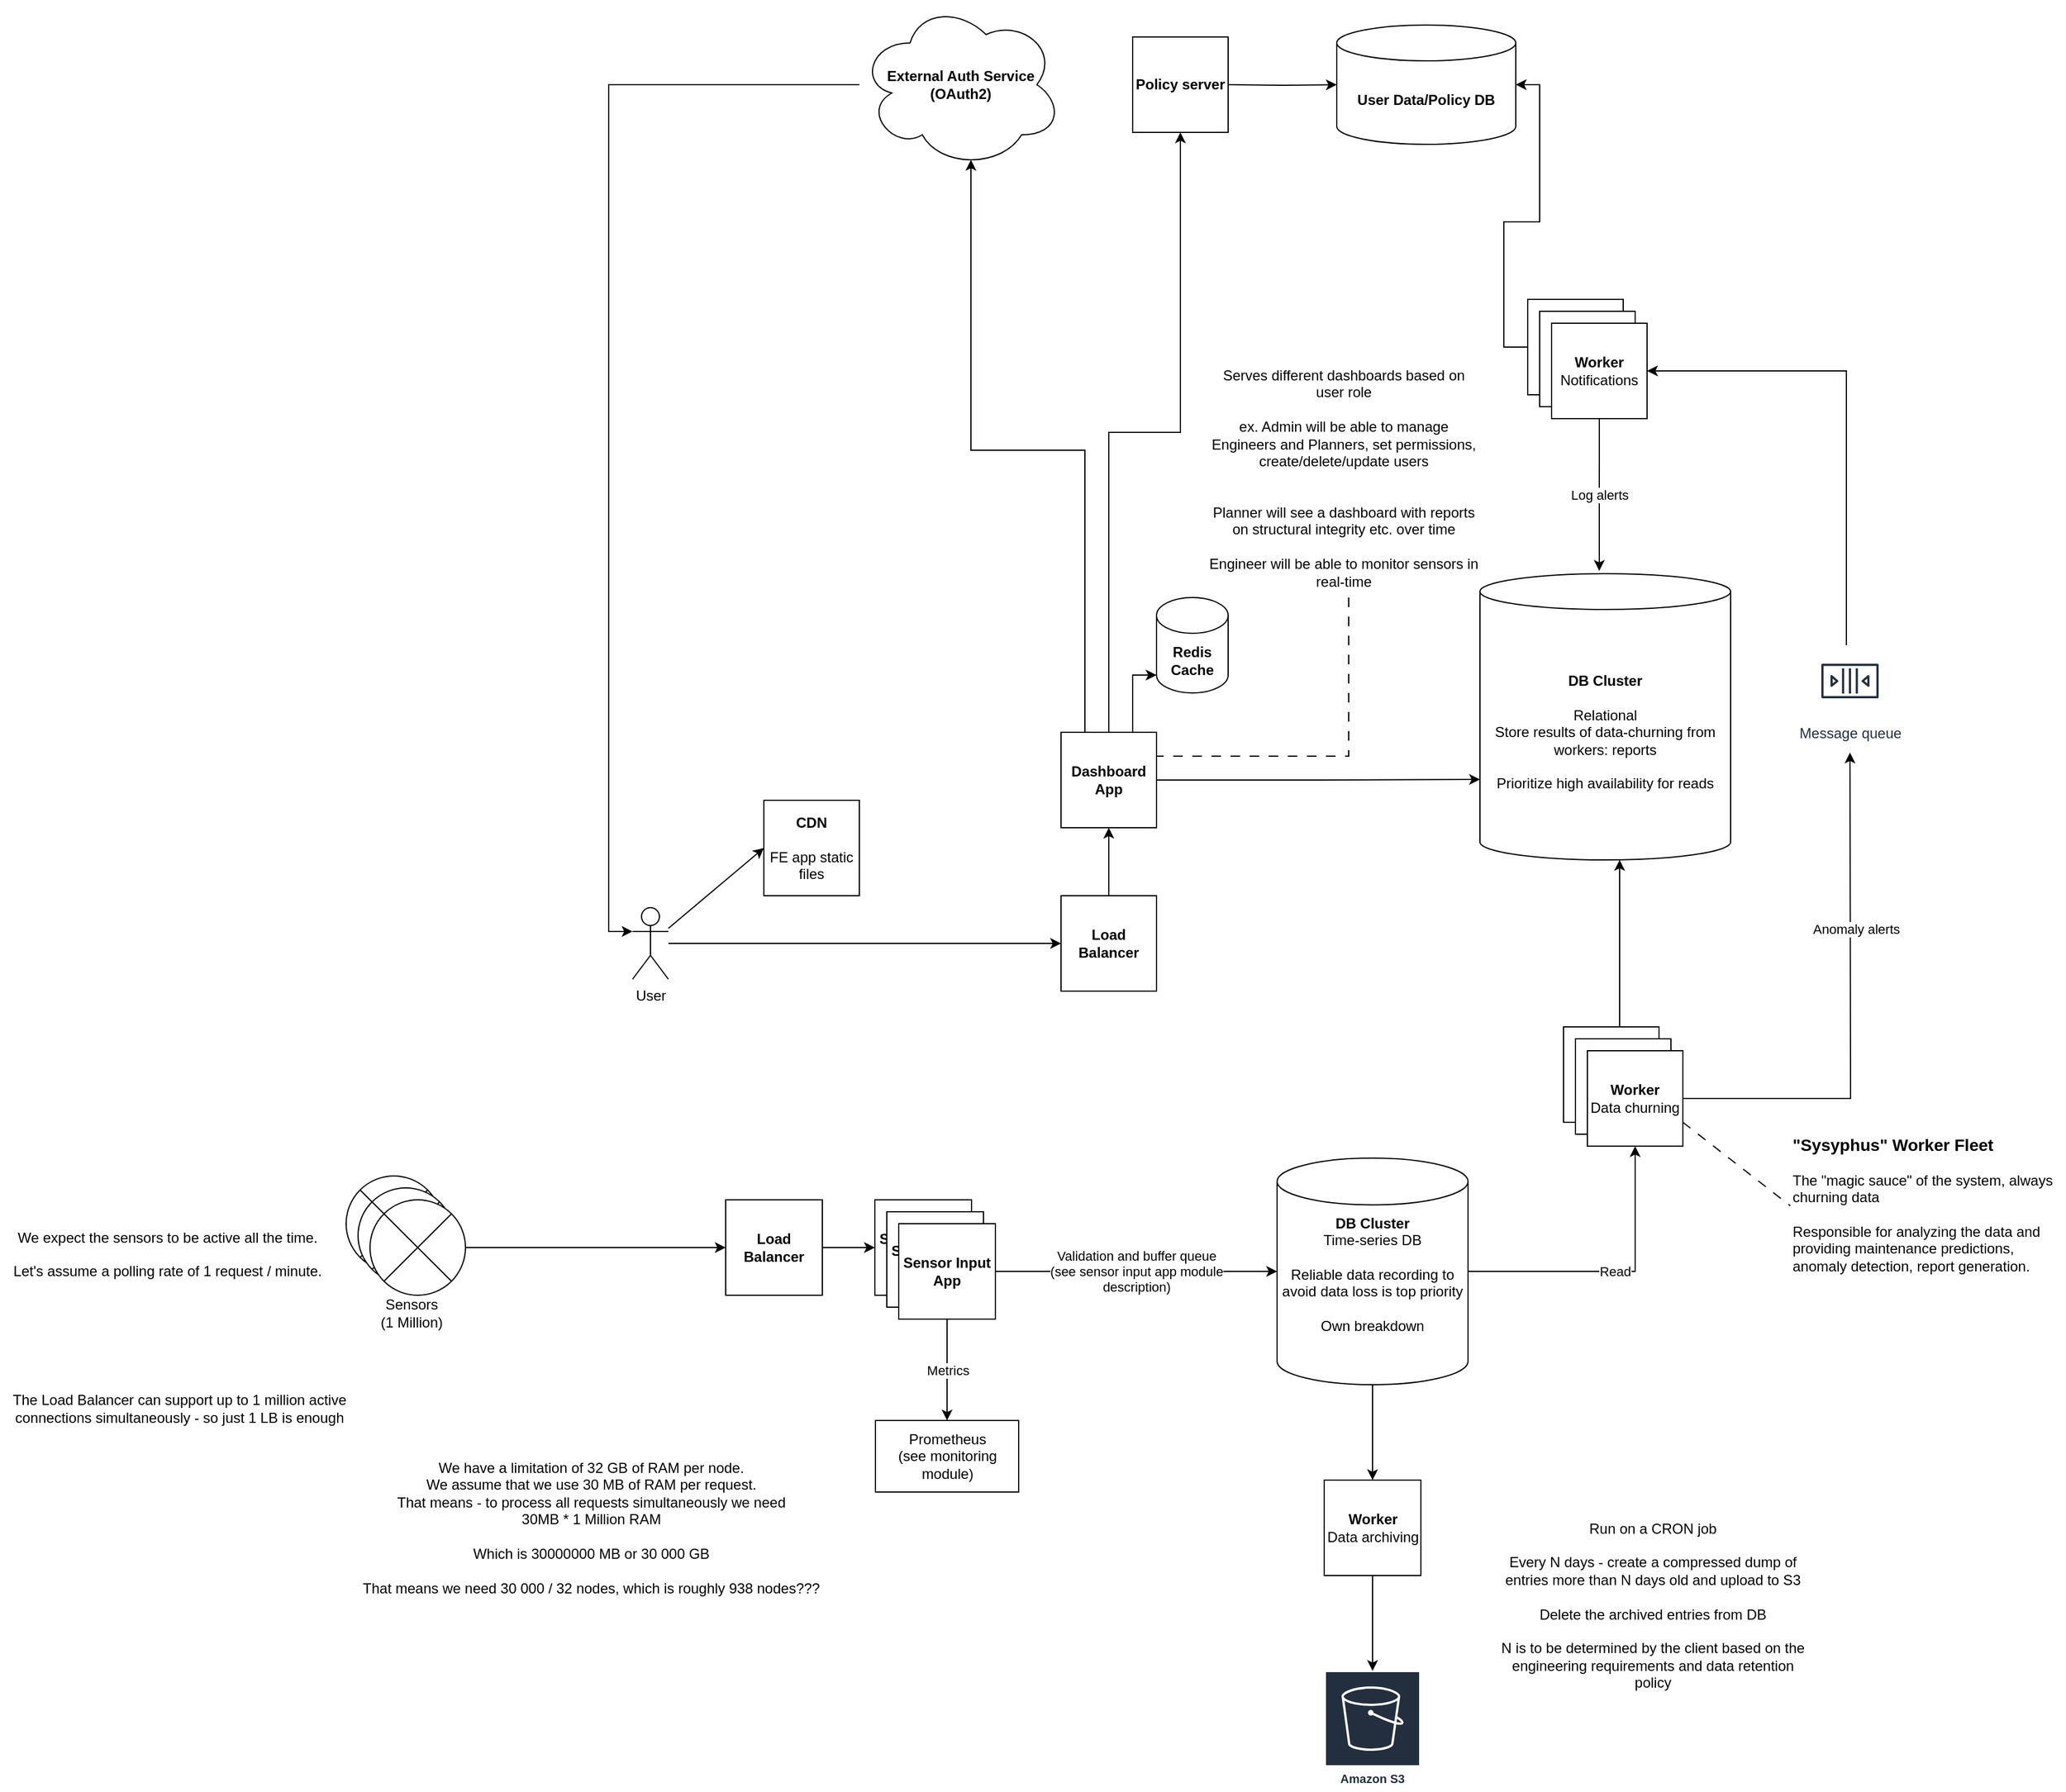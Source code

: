 <mxfile version="26.0.8">
  <diagram name="Page-1" id="T7-2kkc5fTMEt4OdFops">
    <mxGraphModel dx="2042" dy="1595" grid="1" gridSize="10" guides="1" tooltips="1" connect="1" arrows="1" fold="1" page="0" pageScale="1" pageWidth="850" pageHeight="1100" math="0" shadow="0">
      <root>
        <mxCell id="0" />
        <mxCell id="1" parent="0" />
        <mxCell id="Ek_r109Na2GJmbcFJiNA-5" value="" style="shape=sumEllipse;perimeter=ellipsePerimeter;whiteSpace=wrap;html=1;backgroundOutline=1;" parent="1" vertex="1">
          <mxGeometry x="-210" y="545" width="80" height="80" as="geometry" />
        </mxCell>
        <mxCell id="Ek_r109Na2GJmbcFJiNA-7" value="&lt;div&gt;&lt;b&gt;CDN&lt;/b&gt;&lt;/div&gt;&lt;div&gt;&lt;br&gt;&lt;/div&gt;&lt;div&gt;FE app static files&lt;br&gt;&lt;/div&gt;" style="whiteSpace=wrap;html=1;aspect=fixed;" parent="1" vertex="1">
          <mxGeometry x="140" y="230" width="80" height="80" as="geometry" />
        </mxCell>
        <mxCell id="yACf0CrbT-HV-bRWLfDn-12" style="edgeStyle=orthogonalEdgeStyle;rounded=0;orthogonalLoop=1;jettySize=auto;html=1;entryX=0.5;entryY=1;entryDx=0;entryDy=0;" edge="1" parent="1" source="Ek_r109Na2GJmbcFJiNA-8" target="yACf0CrbT-HV-bRWLfDn-11">
          <mxGeometry relative="1" as="geometry" />
        </mxCell>
        <mxCell id="Ek_r109Na2GJmbcFJiNA-8" value="&lt;div&gt;&lt;b&gt;Dashboard&lt;/b&gt;&lt;/div&gt;&lt;div&gt;&lt;b&gt;App&lt;br&gt;&lt;/b&gt;&lt;/div&gt;" style="whiteSpace=wrap;html=1;aspect=fixed;" parent="1" vertex="1">
          <mxGeometry x="389" y="173" width="80" height="80" as="geometry" />
        </mxCell>
        <mxCell id="Ek_r109Na2GJmbcFJiNA-9" value="&lt;div&gt;&lt;b&gt;Sensor Input &lt;br&gt;&lt;/b&gt;&lt;/div&gt;&lt;div&gt;&lt;b&gt;App&lt;br&gt;&lt;/b&gt;&lt;/div&gt;" style="whiteSpace=wrap;html=1;aspect=fixed;" parent="1" vertex="1">
          <mxGeometry x="233" y="565" width="81" height="80" as="geometry" />
        </mxCell>
        <mxCell id="Ek_r109Na2GJmbcFJiNA-18" style="edgeStyle=orthogonalEdgeStyle;rounded=0;orthogonalLoop=1;jettySize=auto;html=1;entryX=0;entryY=0.5;entryDx=0;entryDy=0;" parent="1" source="Ek_r109Na2GJmbcFJiNA-14" target="Ek_r109Na2GJmbcFJiNA-9" edge="1">
          <mxGeometry relative="1" as="geometry" />
        </mxCell>
        <mxCell id="Ek_r109Na2GJmbcFJiNA-14" value="&lt;div&gt;&lt;b&gt;Load Balancer&lt;/b&gt;&lt;/div&gt;" style="whiteSpace=wrap;html=1;aspect=fixed;" parent="1" vertex="1">
          <mxGeometry x="108" y="565" width="81" height="80" as="geometry" />
        </mxCell>
        <mxCell id="Ek_r109Na2GJmbcFJiNA-16" value="&lt;div&gt;&lt;b&gt;Sensor Input &lt;br&gt;&lt;/b&gt;&lt;/div&gt;&lt;div&gt;&lt;b&gt;App&lt;br&gt;&lt;/b&gt;&lt;/div&gt;" style="whiteSpace=wrap;html=1;aspect=fixed;" parent="1" vertex="1">
          <mxGeometry x="243" y="575" width="81" height="80" as="geometry" />
        </mxCell>
        <mxCell id="QX9uLB6ceYBl45-aGuLl-3" value="Metrics" style="edgeStyle=orthogonalEdgeStyle;rounded=0;orthogonalLoop=1;jettySize=auto;html=1;entryX=0.5;entryY=0;entryDx=0;entryDy=0;" parent="1" source="Ek_r109Na2GJmbcFJiNA-17" target="QX9uLB6ceYBl45-aGuLl-2" edge="1">
          <mxGeometry relative="1" as="geometry" />
        </mxCell>
        <mxCell id="Ek_r109Na2GJmbcFJiNA-17" value="&lt;div&gt;&lt;b&gt;Sensor Input &lt;br&gt;&lt;/b&gt;&lt;/div&gt;&lt;div&gt;&lt;b&gt;App&lt;br&gt;&lt;/b&gt;&lt;/div&gt;" style="whiteSpace=wrap;html=1;aspect=fixed;" parent="1" vertex="1">
          <mxGeometry x="253" y="585" width="81" height="80" as="geometry" />
        </mxCell>
        <mxCell id="Ek_r109Na2GJmbcFJiNA-19" value="&lt;div&gt;Sensors&lt;/div&gt;&lt;div&gt;(1 Million)&lt;br&gt;&lt;/div&gt;" style="text;html=1;align=center;verticalAlign=middle;whiteSpace=wrap;rounded=0;" parent="1" vertex="1">
          <mxGeometry x="-185" y="645" width="60" height="30" as="geometry" />
        </mxCell>
        <mxCell id="Ek_r109Na2GJmbcFJiNA-20" value="" style="shape=sumEllipse;perimeter=ellipsePerimeter;whiteSpace=wrap;html=1;backgroundOutline=1;" parent="1" vertex="1">
          <mxGeometry x="-200" y="555" width="80" height="80" as="geometry" />
        </mxCell>
        <mxCell id="Ek_r109Na2GJmbcFJiNA-22" value="" style="edgeStyle=orthogonalEdgeStyle;rounded=0;orthogonalLoop=1;jettySize=auto;html=1;" parent="1" source="Ek_r109Na2GJmbcFJiNA-21" target="Ek_r109Na2GJmbcFJiNA-14" edge="1">
          <mxGeometry relative="1" as="geometry" />
        </mxCell>
        <mxCell id="Ek_r109Na2GJmbcFJiNA-21" value="" style="shape=sumEllipse;perimeter=ellipsePerimeter;whiteSpace=wrap;html=1;backgroundOutline=1;" parent="1" vertex="1">
          <mxGeometry x="-190" y="565" width="80" height="80" as="geometry" />
        </mxCell>
        <mxCell id="Ek_r109Na2GJmbcFJiNA-35" value="Read" style="edgeStyle=orthogonalEdgeStyle;rounded=0;orthogonalLoop=1;jettySize=auto;html=1;exitX=1;exitY=0.5;exitDx=0;exitDy=0;exitPerimeter=0;entryX=0.5;entryY=1;entryDx=0;entryDy=0;" parent="1" source="Ek_r109Na2GJmbcFJiNA-27" target="Ek_r109Na2GJmbcFJiNA-34" edge="1">
          <mxGeometry relative="1" as="geometry" />
        </mxCell>
        <mxCell id="Ek_r109Na2GJmbcFJiNA-83" style="edgeStyle=orthogonalEdgeStyle;rounded=0;orthogonalLoop=1;jettySize=auto;html=1;exitX=0.5;exitY=1;exitDx=0;exitDy=0;exitPerimeter=0;entryX=0.5;entryY=0;entryDx=0;entryDy=0;" parent="1" source="Ek_r109Na2GJmbcFJiNA-27" target="Ek_r109Na2GJmbcFJiNA-81" edge="1">
          <mxGeometry relative="1" as="geometry" />
        </mxCell>
        <mxCell id="Ek_r109Na2GJmbcFJiNA-27" value="&lt;div&gt;&lt;b&gt;DB Cluster&lt;/b&gt;&lt;/div&gt;&lt;div&gt;Time-series DB&lt;/div&gt;&lt;div&gt;&lt;br&gt;&lt;/div&gt;&lt;div&gt;Reliable data recording to avoid data loss is top priority&lt;br&gt;&lt;/div&gt;&lt;div&gt;&lt;br&gt;&lt;/div&gt;&lt;div&gt;Own breakdown&lt;br&gt;&lt;/div&gt;&lt;div&gt;&lt;br&gt;&lt;/div&gt;&lt;div&gt;&lt;br&gt;&lt;/div&gt;" style="shape=cylinder3;whiteSpace=wrap;html=1;boundedLbl=1;backgroundOutline=1;size=19.6;" parent="1" vertex="1">
          <mxGeometry x="570" y="530" width="160" height="190" as="geometry" />
        </mxCell>
        <mxCell id="Ek_r109Na2GJmbcFJiNA-31" value="&lt;div&gt;Validation and buffer queue&lt;/div&gt;&lt;div&gt;(see sensor input app module&lt;/div&gt;&lt;div&gt;description)&lt;br&gt;&lt;/div&gt;" style="edgeStyle=orthogonalEdgeStyle;rounded=0;orthogonalLoop=1;jettySize=auto;html=1;exitX=1;exitY=0.5;exitDx=0;exitDy=0;entryX=0;entryY=0.5;entryDx=0;entryDy=0;entryPerimeter=0;" parent="1" source="Ek_r109Na2GJmbcFJiNA-17" target="Ek_r109Na2GJmbcFJiNA-27" edge="1">
          <mxGeometry relative="1" as="geometry" />
        </mxCell>
        <mxCell id="Ek_r109Na2GJmbcFJiNA-32" value="" style="whiteSpace=wrap;html=1;aspect=fixed;" parent="1" vertex="1">
          <mxGeometry x="810" y="420" width="80" height="80" as="geometry" />
        </mxCell>
        <mxCell id="Ek_r109Na2GJmbcFJiNA-33" value="" style="whiteSpace=wrap;html=1;aspect=fixed;" parent="1" vertex="1">
          <mxGeometry x="820" y="430" width="80" height="80" as="geometry" />
        </mxCell>
        <mxCell id="Ek_r109Na2GJmbcFJiNA-54" style="rounded=0;orthogonalLoop=1;jettySize=auto;html=1;exitX=1;exitY=0.75;exitDx=0;exitDy=0;entryX=0;entryY=0.5;entryDx=0;entryDy=0;endArrow=none;startFill=0;dashed=1;dashPattern=8 8;" parent="1" source="Ek_r109Na2GJmbcFJiNA-34" target="Ek_r109Na2GJmbcFJiNA-52" edge="1">
          <mxGeometry relative="1" as="geometry" />
        </mxCell>
        <mxCell id="Ek_r109Na2GJmbcFJiNA-69" style="edgeStyle=orthogonalEdgeStyle;rounded=0;orthogonalLoop=1;jettySize=auto;html=1;" parent="1" source="Ek_r109Na2GJmbcFJiNA-34" edge="1">
          <mxGeometry relative="1" as="geometry">
            <mxPoint x="1050" y="190" as="targetPoint" />
          </mxGeometry>
        </mxCell>
        <mxCell id="Ek_r109Na2GJmbcFJiNA-72" value="Anomaly alerts" style="edgeLabel;html=1;align=center;verticalAlign=middle;resizable=0;points=[];" parent="Ek_r109Na2GJmbcFJiNA-69" vertex="1" connectable="0">
          <mxGeometry x="0.313" y="-4" relative="1" as="geometry">
            <mxPoint as="offset" />
          </mxGeometry>
        </mxCell>
        <mxCell id="Ek_r109Na2GJmbcFJiNA-34" value="&lt;div&gt;&lt;b&gt;Worker&lt;/b&gt;&lt;/div&gt;Data churning" style="whiteSpace=wrap;html=1;aspect=fixed;" parent="1" vertex="1">
          <mxGeometry x="830" y="440" width="80" height="80" as="geometry" />
        </mxCell>
        <mxCell id="Ek_r109Na2GJmbcFJiNA-36" value="&lt;div&gt;&lt;b&gt;DB Cluster&lt;/b&gt;&lt;/div&gt;&lt;br&gt;&lt;div&gt;Relational&lt;/div&gt;&lt;div&gt;Store results of data-churning from workers: reports&lt;br&gt;&lt;/div&gt;&lt;div&gt;&lt;br&gt;&lt;/div&gt;&lt;div&gt;Prioritize high availability for reads&lt;/div&gt;" style="shape=cylinder3;whiteSpace=wrap;html=1;boundedLbl=1;backgroundOutline=1;size=15;" parent="1" vertex="1">
          <mxGeometry x="740" y="40" width="210" height="240" as="geometry" />
        </mxCell>
        <mxCell id="Ek_r109Na2GJmbcFJiNA-38" style="edgeStyle=orthogonalEdgeStyle;rounded=0;orthogonalLoop=1;jettySize=auto;html=1;exitX=0.5;exitY=0;exitDx=0;exitDy=0;entryX=0.5;entryY=1;entryDx=0;entryDy=0;entryPerimeter=0;" parent="1" edge="1">
          <mxGeometry relative="1" as="geometry">
            <mxPoint x="862.0" y="420" as="sourcePoint" />
            <mxPoint x="857" y="280.0" as="targetPoint" />
            <Array as="points">
              <mxPoint x="857" y="420" />
            </Array>
          </mxGeometry>
        </mxCell>
        <mxCell id="Ek_r109Na2GJmbcFJiNA-40" style="edgeStyle=orthogonalEdgeStyle;rounded=0;orthogonalLoop=1;jettySize=auto;html=1;exitX=1;exitY=0.5;exitDx=0;exitDy=0;entryX=0;entryY=0;entryDx=0;entryDy=172.5;entryPerimeter=0;" parent="1" source="Ek_r109Na2GJmbcFJiNA-8" target="Ek_r109Na2GJmbcFJiNA-36" edge="1">
          <mxGeometry relative="1" as="geometry" />
        </mxCell>
        <mxCell id="Ek_r109Na2GJmbcFJiNA-41" value="Redis Cache" style="shape=cylinder3;whiteSpace=wrap;html=1;boundedLbl=1;backgroundOutline=1;size=15;fontStyle=1" parent="1" vertex="1">
          <mxGeometry x="469" y="60" width="60" height="80" as="geometry" />
        </mxCell>
        <mxCell id="Ek_r109Na2GJmbcFJiNA-42" style="edgeStyle=orthogonalEdgeStyle;rounded=0;orthogonalLoop=1;jettySize=auto;html=1;exitX=0.75;exitY=0;exitDx=0;exitDy=0;entryX=0;entryY=1;entryDx=0;entryDy=-15;entryPerimeter=0;" parent="1" source="Ek_r109Na2GJmbcFJiNA-8" target="Ek_r109Na2GJmbcFJiNA-41" edge="1">
          <mxGeometry relative="1" as="geometry" />
        </mxCell>
        <mxCell id="Ek_r109Na2GJmbcFJiNA-43" value="" style="whiteSpace=wrap;html=1;aspect=fixed;" parent="1" vertex="1">
          <mxGeometry x="780" y="-190" width="80" height="80" as="geometry" />
        </mxCell>
        <mxCell id="Ek_r109Na2GJmbcFJiNA-44" value="" style="whiteSpace=wrap;html=1;aspect=fixed;" parent="1" vertex="1">
          <mxGeometry x="790" y="-180" width="80" height="80" as="geometry" />
        </mxCell>
        <mxCell id="Ek_r109Na2GJmbcFJiNA-45" value="&lt;div&gt;&lt;b&gt;Worker&lt;/b&gt;&lt;/div&gt;Notifications" style="whiteSpace=wrap;html=1;aspect=fixed;" parent="1" vertex="1">
          <mxGeometry x="800" y="-170" width="80" height="80" as="geometry" />
        </mxCell>
        <mxCell id="Ek_r109Na2GJmbcFJiNA-46" value="Log alerts" style="edgeStyle=orthogonalEdgeStyle;rounded=0;orthogonalLoop=1;jettySize=auto;html=1;exitX=0.5;exitY=1;exitDx=0;exitDy=0;entryX=0.476;entryY=-0.01;entryDx=0;entryDy=0;entryPerimeter=0;" parent="1" source="Ek_r109Na2GJmbcFJiNA-45" target="Ek_r109Na2GJmbcFJiNA-36" edge="1">
          <mxGeometry relative="1" as="geometry" />
        </mxCell>
        <mxCell id="Ek_r109Na2GJmbcFJiNA-52" value="&lt;h3&gt;&lt;b&gt;&quot;Sysyphus&quot; Worker Fleet&lt;/b&gt;&lt;/h3&gt;&lt;div&gt;The &quot;magic sauce&quot; of the system, always churning data&lt;br&gt;&lt;/div&gt;&lt;div&gt;&lt;br&gt;&lt;/div&gt;&lt;div&gt;Responsible for analyzing the data and providing maintenance predictions, anomaly detection, report generation.&lt;/div&gt;&lt;div&gt;&lt;br&gt;&lt;/div&gt;&lt;div&gt;&lt;br&gt;&lt;/div&gt;&lt;div&gt;&lt;br&gt;&lt;/div&gt;&lt;div&gt;&lt;br&gt;&lt;/div&gt;" style="text;html=1;whiteSpace=wrap;overflow=hidden;rounded=0;" parent="1" vertex="1">
          <mxGeometry x="1000" y="490" width="230" height="160" as="geometry" />
        </mxCell>
        <mxCell id="Ek_r109Na2GJmbcFJiNA-70" style="edgeStyle=orthogonalEdgeStyle;rounded=0;orthogonalLoop=1;jettySize=auto;html=1;entryX=1;entryY=0.5;entryDx=0;entryDy=0;" parent="1" source="Ek_r109Na2GJmbcFJiNA-71" target="Ek_r109Na2GJmbcFJiNA-45" edge="1">
          <mxGeometry relative="1" as="geometry">
            <mxPoint x="1046.75" y="100" as="sourcePoint" />
            <Array as="points">
              <mxPoint x="1047" y="-130" />
            </Array>
          </mxGeometry>
        </mxCell>
        <mxCell id="Ek_r109Na2GJmbcFJiNA-71" value="Message queue" style="sketch=0;outlineConnect=0;fontColor=#232F3E;gradientColor=none;strokeColor=#232F3E;fillColor=#ffffff;dashed=0;verticalLabelPosition=bottom;verticalAlign=top;align=center;html=1;fontSize=12;fontStyle=0;aspect=fixed;shape=mxgraph.aws4.resourceIcon;resIcon=mxgraph.aws4.queue;" parent="1" vertex="1">
          <mxGeometry x="1020" y="100" width="60" height="60" as="geometry" />
        </mxCell>
        <mxCell id="Ek_r109Na2GJmbcFJiNA-73" value="&lt;b&gt;User Data/Policy DB&lt;br&gt;&lt;/b&gt;" style="shape=cylinder3;whiteSpace=wrap;html=1;boundedLbl=1;backgroundOutline=1;size=15;" parent="1" vertex="1">
          <mxGeometry x="620" y="-420" width="150" height="100" as="geometry" />
        </mxCell>
        <mxCell id="Ek_r109Na2GJmbcFJiNA-84" style="edgeStyle=orthogonalEdgeStyle;rounded=0;orthogonalLoop=1;jettySize=auto;html=1;exitX=0.5;exitY=1;exitDx=0;exitDy=0;" parent="1" source="Ek_r109Na2GJmbcFJiNA-81" target="Ek_r109Na2GJmbcFJiNA-82" edge="1">
          <mxGeometry relative="1" as="geometry" />
        </mxCell>
        <mxCell id="Ek_r109Na2GJmbcFJiNA-81" value="&lt;b&gt;Worker&lt;/b&gt;&lt;br&gt;&lt;div&gt;Data archiving&lt;/div&gt;" style="whiteSpace=wrap;html=1;aspect=fixed;" parent="1" vertex="1">
          <mxGeometry x="609.5" y="800" width="81" height="80" as="geometry" />
        </mxCell>
        <mxCell id="Ek_r109Na2GJmbcFJiNA-82" value="Amazon S3" style="sketch=0;outlineConnect=0;fontColor=#232F3E;gradientColor=none;strokeColor=#ffffff;fillColor=#232F3E;dashed=0;verticalLabelPosition=middle;verticalAlign=bottom;align=center;html=1;whiteSpace=wrap;fontSize=10;fontStyle=1;spacing=3;shape=mxgraph.aws4.productIcon;prIcon=mxgraph.aws4.s3;" parent="1" vertex="1">
          <mxGeometry x="610" y="960" width="80" height="100" as="geometry" />
        </mxCell>
        <mxCell id="Ek_r109Na2GJmbcFJiNA-94" style="edgeStyle=orthogonalEdgeStyle;rounded=0;orthogonalLoop=1;jettySize=auto;html=1;entryX=0.5;entryY=1;entryDx=0;entryDy=0;" parent="1" source="Ek_r109Na2GJmbcFJiNA-92" target="Ek_r109Na2GJmbcFJiNA-8" edge="1">
          <mxGeometry relative="1" as="geometry" />
        </mxCell>
        <mxCell id="Ek_r109Na2GJmbcFJiNA-92" value="&lt;b&gt;Load Balancer&lt;/b&gt;" style="whiteSpace=wrap;html=1;aspect=fixed;" parent="1" vertex="1">
          <mxGeometry x="389" y="310" width="80" height="80" as="geometry" />
        </mxCell>
        <mxCell id="Ek_r109Na2GJmbcFJiNA-116" style="edgeStyle=orthogonalEdgeStyle;rounded=0;orthogonalLoop=1;jettySize=auto;html=1;entryX=1;entryY=0.25;entryDx=0;entryDy=0;endArrow=none;startFill=0;dashed=1;dashPattern=8 8;" parent="1" source="Ek_r109Na2GJmbcFJiNA-98" target="Ek_r109Na2GJmbcFJiNA-8" edge="1">
          <mxGeometry relative="1" as="geometry">
            <Array as="points">
              <mxPoint x="630" y="193" />
            </Array>
          </mxGeometry>
        </mxCell>
        <mxCell id="Ek_r109Na2GJmbcFJiNA-98" value="&lt;div&gt;Serves different dashboards based on user role&lt;/div&gt;&lt;div&gt;&lt;br&gt;&lt;/div&gt;&lt;div&gt;ex. Admin will be able to manage Engineers and Planners, set permissions, create/delete/update users&lt;br&gt;&lt;/div&gt;&lt;div&gt;&lt;br&gt;&lt;/div&gt;&lt;div&gt;&lt;br&gt;&lt;/div&gt;&lt;div&gt;Planner will see a dashboard with reports on structural integrity etc. over time&lt;/div&gt;&lt;div&gt;&lt;br&gt;&lt;/div&gt;&lt;div&gt;Engineer will be able to monitor sensors in real-time&lt;/div&gt;" style="text;html=1;align=center;verticalAlign=middle;whiteSpace=wrap;rounded=0;" parent="1" vertex="1">
          <mxGeometry x="510.5" y="-140" width="229.5" height="200" as="geometry" />
        </mxCell>
        <mxCell id="Ek_r109Na2GJmbcFJiNA-117" value="&lt;div&gt;Run on a CRON job&lt;/div&gt;&lt;div&gt;&lt;br&gt;&lt;/div&gt;&lt;div&gt;Every N days - create a compressed dump of entries more than N days old and upload to S3&lt;/div&gt;&lt;div&gt;&lt;br&gt;&lt;/div&gt;&lt;div&gt;Delete the archived entries from DB&lt;/div&gt;&lt;div&gt;&lt;br&gt;&lt;/div&gt;&lt;div&gt;N is to be determined by the client based on the engineering requirements and data retention policy&lt;br&gt;&lt;/div&gt;" style="text;html=1;align=center;verticalAlign=middle;whiteSpace=wrap;rounded=0;" parent="1" vertex="1">
          <mxGeometry x="750" y="800" width="270" height="210" as="geometry" />
        </mxCell>
        <mxCell id="Sgh43r2_wWoXZTdD6Gii-1" value="&lt;b&gt;External Auth Service (OAuth2)&lt;/b&gt;" style="ellipse;shape=cloud;whiteSpace=wrap;html=1;" parent="1" vertex="1">
          <mxGeometry x="220" y="-440" width="170" height="140" as="geometry" />
        </mxCell>
        <mxCell id="Sgh43r2_wWoXZTdD6Gii-10" style="edgeStyle=orthogonalEdgeStyle;rounded=0;orthogonalLoop=1;jettySize=auto;html=1;entryX=0;entryY=0.5;entryDx=0;entryDy=0;entryPerimeter=0;" parent="1" target="Ek_r109Na2GJmbcFJiNA-73" edge="1">
          <mxGeometry relative="1" as="geometry">
            <mxPoint x="529" y="-370" as="sourcePoint" />
          </mxGeometry>
        </mxCell>
        <mxCell id="QX9uLB6ceYBl45-aGuLl-2" value="&lt;div&gt;Prometheus&lt;/div&gt;&lt;div&gt;(see monitoring module)&lt;br&gt;&lt;/div&gt;" style="rounded=0;whiteSpace=wrap;html=1;" parent="1" vertex="1">
          <mxGeometry x="233.5" y="750" width="120" height="60" as="geometry" />
        </mxCell>
        <mxCell id="yACf0CrbT-HV-bRWLfDn-1" value="&lt;div&gt;We expect the sensors to be active all the time.&lt;/div&gt;&lt;div&gt;&lt;br&gt;&lt;/div&gt;&lt;div&gt;Let&#39;s assume a polling rate of 1 request / minute.&lt;/div&gt;&lt;div&gt;&lt;br&gt;&lt;/div&gt;&lt;div&gt;&lt;br&gt;&lt;/div&gt;" style="text;html=1;align=center;verticalAlign=middle;resizable=0;points=[];autosize=1;strokeColor=none;fillColor=none;" vertex="1" parent="1">
          <mxGeometry x="-500" y="580" width="280" height="90" as="geometry" />
        </mxCell>
        <mxCell id="yACf0CrbT-HV-bRWLfDn-2" value="&lt;div&gt;The Load Balancer can support up to 1 million active&lt;/div&gt;&lt;div&gt;connections simultaneously - so just 1 LB is enough&lt;/div&gt;" style="text;html=1;align=center;verticalAlign=middle;resizable=0;points=[];autosize=1;strokeColor=none;fillColor=none;" vertex="1" parent="1">
          <mxGeometry x="-500" y="720" width="300" height="40" as="geometry" />
        </mxCell>
        <mxCell id="yACf0CrbT-HV-bRWLfDn-7" style="rounded=0;orthogonalLoop=1;jettySize=auto;html=1;entryX=0;entryY=0.5;entryDx=0;entryDy=0;" edge="1" parent="1" source="yACf0CrbT-HV-bRWLfDn-4" target="Ek_r109Na2GJmbcFJiNA-7">
          <mxGeometry relative="1" as="geometry" />
        </mxCell>
        <mxCell id="yACf0CrbT-HV-bRWLfDn-8" style="edgeStyle=orthogonalEdgeStyle;rounded=0;orthogonalLoop=1;jettySize=auto;html=1;entryX=0;entryY=0.5;entryDx=0;entryDy=0;" edge="1" parent="1" source="yACf0CrbT-HV-bRWLfDn-4" target="Ek_r109Na2GJmbcFJiNA-92">
          <mxGeometry relative="1" as="geometry" />
        </mxCell>
        <mxCell id="yACf0CrbT-HV-bRWLfDn-4" value="&lt;div&gt;User&lt;/div&gt;" style="shape=umlActor;verticalLabelPosition=bottom;verticalAlign=top;html=1;outlineConnect=0;" vertex="1" parent="1">
          <mxGeometry x="30" y="320" width="30" height="60" as="geometry" />
        </mxCell>
        <mxCell id="yACf0CrbT-HV-bRWLfDn-5" style="edgeStyle=orthogonalEdgeStyle;rounded=0;orthogonalLoop=1;jettySize=auto;html=1;entryX=0;entryY=0.333;entryDx=0;entryDy=0;entryPerimeter=0;" edge="1" parent="1" source="Sgh43r2_wWoXZTdD6Gii-1" target="yACf0CrbT-HV-bRWLfDn-4">
          <mxGeometry relative="1" as="geometry" />
        </mxCell>
        <mxCell id="yACf0CrbT-HV-bRWLfDn-9" style="edgeStyle=orthogonalEdgeStyle;rounded=0;orthogonalLoop=1;jettySize=auto;html=1;entryX=1;entryY=0.5;entryDx=0;entryDy=0;entryPerimeter=0;" edge="1" parent="1" source="Ek_r109Na2GJmbcFJiNA-43" target="Ek_r109Na2GJmbcFJiNA-73">
          <mxGeometry relative="1" as="geometry" />
        </mxCell>
        <mxCell id="yACf0CrbT-HV-bRWLfDn-10" style="edgeStyle=orthogonalEdgeStyle;rounded=0;orthogonalLoop=1;jettySize=auto;html=1;exitX=0.25;exitY=0;exitDx=0;exitDy=0;entryX=0.55;entryY=0.95;entryDx=0;entryDy=0;entryPerimeter=0;" edge="1" parent="1" source="Ek_r109Na2GJmbcFJiNA-8" target="Sgh43r2_wWoXZTdD6Gii-1">
          <mxGeometry relative="1" as="geometry" />
        </mxCell>
        <mxCell id="yACf0CrbT-HV-bRWLfDn-11" value="&lt;b&gt;Policy server&lt;/b&gt;" style="whiteSpace=wrap;html=1;aspect=fixed;" vertex="1" parent="1">
          <mxGeometry x="449" y="-410" width="80" height="80" as="geometry" />
        </mxCell>
        <mxCell id="yACf0CrbT-HV-bRWLfDn-13" value="&lt;div&gt;We have a limitation of 32 GB of RAM per node.&lt;/div&gt;&lt;div&gt;We assume that we use 30 MB of RAM per request.&lt;/div&gt;&lt;div&gt;That means - to process all requests simultaneously we need&lt;/div&gt;&lt;div&gt;30MB * 1 Million RAM&lt;/div&gt;&lt;div&gt;&lt;br&gt;&lt;/div&gt;&lt;div&gt;Which is 30000000 MB or 30 000 GB&lt;/div&gt;&lt;div&gt;&lt;br&gt;&lt;/div&gt;&lt;div&gt;That means we need 30 000 / 32 nodes, which is roughly 938 nodes???&lt;/div&gt;" style="text;html=1;align=center;verticalAlign=middle;resizable=0;points=[];autosize=1;strokeColor=none;fillColor=none;" vertex="1" parent="1">
          <mxGeometry x="-210" y="775" width="410" height="130" as="geometry" />
        </mxCell>
      </root>
    </mxGraphModel>
  </diagram>
</mxfile>
